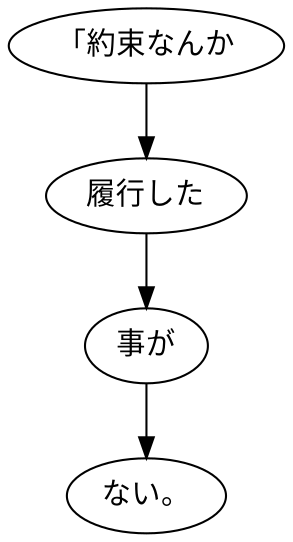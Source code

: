 digraph graph2516 {
	node0 [label="「約束なんか"];
	node1 [label="履行した"];
	node2 [label="事が"];
	node3 [label="ない。"];
	node0 -> node1;
	node1 -> node2;
	node2 -> node3;
}
